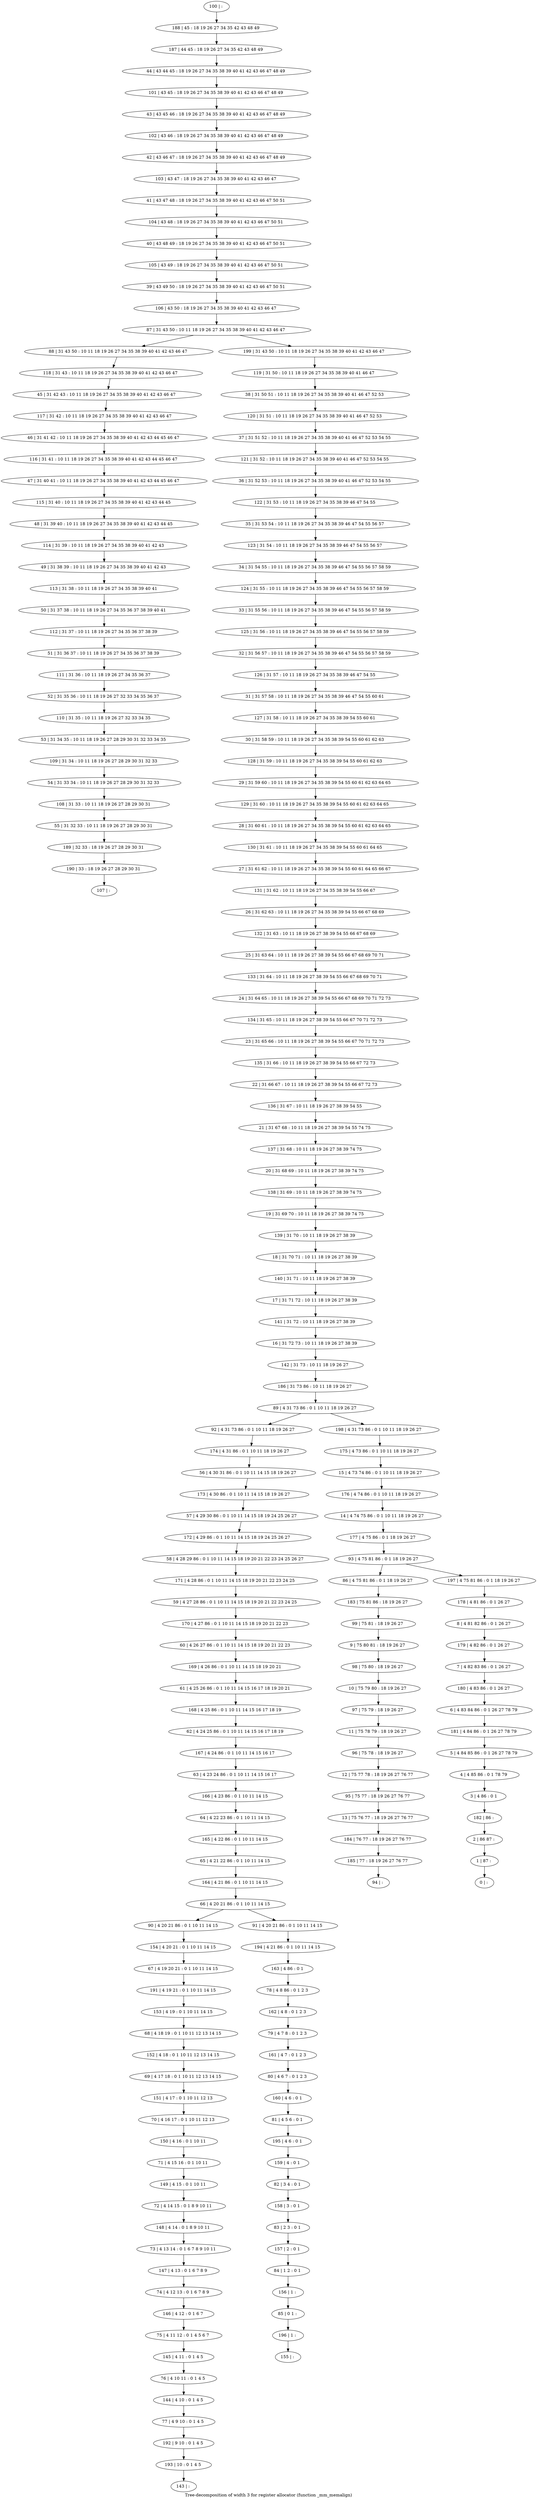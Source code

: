 digraph G {
graph [label="Tree-decomposition of width 3 for register allocator (function _mm_memalign)"]
0[label="0 | : "];
1[label="1 | 87 : "];
2[label="2 | 86 87 : "];
3[label="3 | 4 86 : 0 1 "];
4[label="4 | 4 85 86 : 0 1 78 79 "];
5[label="5 | 4 84 85 86 : 0 1 26 27 78 79 "];
6[label="6 | 4 83 84 86 : 0 1 26 27 78 79 "];
7[label="7 | 4 82 83 86 : 0 1 26 27 "];
8[label="8 | 4 81 82 86 : 0 1 26 27 "];
9[label="9 | 75 80 81 : 18 19 26 27 "];
10[label="10 | 75 79 80 : 18 19 26 27 "];
11[label="11 | 75 78 79 : 18 19 26 27 "];
12[label="12 | 75 77 78 : 18 19 26 27 76 77 "];
13[label="13 | 75 76 77 : 18 19 26 27 76 77 "];
14[label="14 | 4 74 75 86 : 0 1 10 11 18 19 26 27 "];
15[label="15 | 4 73 74 86 : 0 1 10 11 18 19 26 27 "];
16[label="16 | 31 72 73 : 10 11 18 19 26 27 38 39 "];
17[label="17 | 31 71 72 : 10 11 18 19 26 27 38 39 "];
18[label="18 | 31 70 71 : 10 11 18 19 26 27 38 39 "];
19[label="19 | 31 69 70 : 10 11 18 19 26 27 38 39 74 75 "];
20[label="20 | 31 68 69 : 10 11 18 19 26 27 38 39 74 75 "];
21[label="21 | 31 67 68 : 10 11 18 19 26 27 38 39 54 55 74 75 "];
22[label="22 | 31 66 67 : 10 11 18 19 26 27 38 39 54 55 66 67 72 73 "];
23[label="23 | 31 65 66 : 10 11 18 19 26 27 38 39 54 55 66 67 70 71 72 73 "];
24[label="24 | 31 64 65 : 10 11 18 19 26 27 38 39 54 55 66 67 68 69 70 71 72 73 "];
25[label="25 | 31 63 64 : 10 11 18 19 26 27 38 39 54 55 66 67 68 69 70 71 "];
26[label="26 | 31 62 63 : 10 11 18 19 26 27 34 35 38 39 54 55 66 67 68 69 "];
27[label="27 | 31 61 62 : 10 11 18 19 26 27 34 35 38 39 54 55 60 61 64 65 66 67 "];
28[label="28 | 31 60 61 : 10 11 18 19 26 27 34 35 38 39 54 55 60 61 62 63 64 65 "];
29[label="29 | 31 59 60 : 10 11 18 19 26 27 34 35 38 39 54 55 60 61 62 63 64 65 "];
30[label="30 | 31 58 59 : 10 11 18 19 26 27 34 35 38 39 54 55 60 61 62 63 "];
31[label="31 | 31 57 58 : 10 11 18 19 26 27 34 35 38 39 46 47 54 55 60 61 "];
32[label="32 | 31 56 57 : 10 11 18 19 26 27 34 35 38 39 46 47 54 55 56 57 58 59 "];
33[label="33 | 31 55 56 : 10 11 18 19 26 27 34 35 38 39 46 47 54 55 56 57 58 59 "];
34[label="34 | 31 54 55 : 10 11 18 19 26 27 34 35 38 39 46 47 54 55 56 57 58 59 "];
35[label="35 | 31 53 54 : 10 11 18 19 26 27 34 35 38 39 46 47 54 55 56 57 "];
36[label="36 | 31 52 53 : 10 11 18 19 26 27 34 35 38 39 40 41 46 47 52 53 54 55 "];
37[label="37 | 31 51 52 : 10 11 18 19 26 27 34 35 38 39 40 41 46 47 52 53 54 55 "];
38[label="38 | 31 50 51 : 10 11 18 19 26 27 34 35 38 39 40 41 46 47 52 53 "];
39[label="39 | 43 49 50 : 18 19 26 27 34 35 38 39 40 41 42 43 46 47 50 51 "];
40[label="40 | 43 48 49 : 18 19 26 27 34 35 38 39 40 41 42 43 46 47 50 51 "];
41[label="41 | 43 47 48 : 18 19 26 27 34 35 38 39 40 41 42 43 46 47 50 51 "];
42[label="42 | 43 46 47 : 18 19 26 27 34 35 38 39 40 41 42 43 46 47 48 49 "];
43[label="43 | 43 45 46 : 18 19 26 27 34 35 38 39 40 41 42 43 46 47 48 49 "];
44[label="44 | 43 44 45 : 18 19 26 27 34 35 38 39 40 41 42 43 46 47 48 49 "];
45[label="45 | 31 42 43 : 10 11 18 19 26 27 34 35 38 39 40 41 42 43 46 47 "];
46[label="46 | 31 41 42 : 10 11 18 19 26 27 34 35 38 39 40 41 42 43 44 45 46 47 "];
47[label="47 | 31 40 41 : 10 11 18 19 26 27 34 35 38 39 40 41 42 43 44 45 46 47 "];
48[label="48 | 31 39 40 : 10 11 18 19 26 27 34 35 38 39 40 41 42 43 44 45 "];
49[label="49 | 31 38 39 : 10 11 18 19 26 27 34 35 38 39 40 41 42 43 "];
50[label="50 | 31 37 38 : 10 11 18 19 26 27 34 35 36 37 38 39 40 41 "];
51[label="51 | 31 36 37 : 10 11 18 19 26 27 34 35 36 37 38 39 "];
52[label="52 | 31 35 36 : 10 11 18 19 26 27 32 33 34 35 36 37 "];
53[label="53 | 31 34 35 : 10 11 18 19 26 27 28 29 30 31 32 33 34 35 "];
54[label="54 | 31 33 34 : 10 11 18 19 26 27 28 29 30 31 32 33 "];
55[label="55 | 31 32 33 : 10 11 18 19 26 27 28 29 30 31 "];
56[label="56 | 4 30 31 86 : 0 1 10 11 14 15 18 19 26 27 "];
57[label="57 | 4 29 30 86 : 0 1 10 11 14 15 18 19 24 25 26 27 "];
58[label="58 | 4 28 29 86 : 0 1 10 11 14 15 18 19 20 21 22 23 24 25 26 27 "];
59[label="59 | 4 27 28 86 : 0 1 10 11 14 15 18 19 20 21 22 23 24 25 "];
60[label="60 | 4 26 27 86 : 0 1 10 11 14 15 18 19 20 21 22 23 "];
61[label="61 | 4 25 26 86 : 0 1 10 11 14 15 16 17 18 19 20 21 "];
62[label="62 | 4 24 25 86 : 0 1 10 11 14 15 16 17 18 19 "];
63[label="63 | 4 23 24 86 : 0 1 10 11 14 15 16 17 "];
64[label="64 | 4 22 23 86 : 0 1 10 11 14 15 "];
65[label="65 | 4 21 22 86 : 0 1 10 11 14 15 "];
66[label="66 | 4 20 21 86 : 0 1 10 11 14 15 "];
67[label="67 | 4 19 20 21 : 0 1 10 11 14 15 "];
68[label="68 | 4 18 19 : 0 1 10 11 12 13 14 15 "];
69[label="69 | 4 17 18 : 0 1 10 11 12 13 14 15 "];
70[label="70 | 4 16 17 : 0 1 10 11 12 13 "];
71[label="71 | 4 15 16 : 0 1 10 11 "];
72[label="72 | 4 14 15 : 0 1 8 9 10 11 "];
73[label="73 | 4 13 14 : 0 1 6 7 8 9 10 11 "];
74[label="74 | 4 12 13 : 0 1 6 7 8 9 "];
75[label="75 | 4 11 12 : 0 1 4 5 6 7 "];
76[label="76 | 4 10 11 : 0 1 4 5 "];
77[label="77 | 4 9 10 : 0 1 4 5 "];
78[label="78 | 4 8 86 : 0 1 2 3 "];
79[label="79 | 4 7 8 : 0 1 2 3 "];
80[label="80 | 4 6 7 : 0 1 2 3 "];
81[label="81 | 4 5 6 : 0 1 "];
82[label="82 | 3 4 : 0 1 "];
83[label="83 | 2 3 : 0 1 "];
84[label="84 | 1 2 : 0 1 "];
85[label="85 | 0 1 : "];
86[label="86 | 4 75 81 86 : 0 1 18 19 26 27 "];
87[label="87 | 31 43 50 : 10 11 18 19 26 27 34 35 38 39 40 41 42 43 46 47 "];
88[label="88 | 31 43 50 : 10 11 18 19 26 27 34 35 38 39 40 41 42 43 46 47 "];
89[label="89 | 4 31 73 86 : 0 1 10 11 18 19 26 27 "];
90[label="90 | 4 20 21 86 : 0 1 10 11 14 15 "];
91[label="91 | 4 20 21 86 : 0 1 10 11 14 15 "];
92[label="92 | 4 31 73 86 : 0 1 10 11 18 19 26 27 "];
93[label="93 | 4 75 81 86 : 0 1 18 19 26 27 "];
94[label="94 | : "];
95[label="95 | 75 77 : 18 19 26 27 76 77 "];
96[label="96 | 75 78 : 18 19 26 27 "];
97[label="97 | 75 79 : 18 19 26 27 "];
98[label="98 | 75 80 : 18 19 26 27 "];
99[label="99 | 75 81 : 18 19 26 27 "];
100[label="100 | : "];
101[label="101 | 43 45 : 18 19 26 27 34 35 38 39 40 41 42 43 46 47 48 49 "];
102[label="102 | 43 46 : 18 19 26 27 34 35 38 39 40 41 42 43 46 47 48 49 "];
103[label="103 | 43 47 : 18 19 26 27 34 35 38 39 40 41 42 43 46 47 "];
104[label="104 | 43 48 : 18 19 26 27 34 35 38 39 40 41 42 43 46 47 50 51 "];
105[label="105 | 43 49 : 18 19 26 27 34 35 38 39 40 41 42 43 46 47 50 51 "];
106[label="106 | 43 50 : 18 19 26 27 34 35 38 39 40 41 42 43 46 47 "];
107[label="107 | : "];
108[label="108 | 31 33 : 10 11 18 19 26 27 28 29 30 31 "];
109[label="109 | 31 34 : 10 11 18 19 26 27 28 29 30 31 32 33 "];
110[label="110 | 31 35 : 10 11 18 19 26 27 32 33 34 35 "];
111[label="111 | 31 36 : 10 11 18 19 26 27 34 35 36 37 "];
112[label="112 | 31 37 : 10 11 18 19 26 27 34 35 36 37 38 39 "];
113[label="113 | 31 38 : 10 11 18 19 26 27 34 35 38 39 40 41 "];
114[label="114 | 31 39 : 10 11 18 19 26 27 34 35 38 39 40 41 42 43 "];
115[label="115 | 31 40 : 10 11 18 19 26 27 34 35 38 39 40 41 42 43 44 45 "];
116[label="116 | 31 41 : 10 11 18 19 26 27 34 35 38 39 40 41 42 43 44 45 46 47 "];
117[label="117 | 31 42 : 10 11 18 19 26 27 34 35 38 39 40 41 42 43 46 47 "];
118[label="118 | 31 43 : 10 11 18 19 26 27 34 35 38 39 40 41 42 43 46 47 "];
119[label="119 | 31 50 : 10 11 18 19 26 27 34 35 38 39 40 41 46 47 "];
120[label="120 | 31 51 : 10 11 18 19 26 27 34 35 38 39 40 41 46 47 52 53 "];
121[label="121 | 31 52 : 10 11 18 19 26 27 34 35 38 39 40 41 46 47 52 53 54 55 "];
122[label="122 | 31 53 : 10 11 18 19 26 27 34 35 38 39 46 47 54 55 "];
123[label="123 | 31 54 : 10 11 18 19 26 27 34 35 38 39 46 47 54 55 56 57 "];
124[label="124 | 31 55 : 10 11 18 19 26 27 34 35 38 39 46 47 54 55 56 57 58 59 "];
125[label="125 | 31 56 : 10 11 18 19 26 27 34 35 38 39 46 47 54 55 56 57 58 59 "];
126[label="126 | 31 57 : 10 11 18 19 26 27 34 35 38 39 46 47 54 55 "];
127[label="127 | 31 58 : 10 11 18 19 26 27 34 35 38 39 54 55 60 61 "];
128[label="128 | 31 59 : 10 11 18 19 26 27 34 35 38 39 54 55 60 61 62 63 "];
129[label="129 | 31 60 : 10 11 18 19 26 27 34 35 38 39 54 55 60 61 62 63 64 65 "];
130[label="130 | 31 61 : 10 11 18 19 26 27 34 35 38 39 54 55 60 61 64 65 "];
131[label="131 | 31 62 : 10 11 18 19 26 27 34 35 38 39 54 55 66 67 "];
132[label="132 | 31 63 : 10 11 18 19 26 27 38 39 54 55 66 67 68 69 "];
133[label="133 | 31 64 : 10 11 18 19 26 27 38 39 54 55 66 67 68 69 70 71 "];
134[label="134 | 31 65 : 10 11 18 19 26 27 38 39 54 55 66 67 70 71 72 73 "];
135[label="135 | 31 66 : 10 11 18 19 26 27 38 39 54 55 66 67 72 73 "];
136[label="136 | 31 67 : 10 11 18 19 26 27 38 39 54 55 "];
137[label="137 | 31 68 : 10 11 18 19 26 27 38 39 74 75 "];
138[label="138 | 31 69 : 10 11 18 19 26 27 38 39 74 75 "];
139[label="139 | 31 70 : 10 11 18 19 26 27 38 39 "];
140[label="140 | 31 71 : 10 11 18 19 26 27 38 39 "];
141[label="141 | 31 72 : 10 11 18 19 26 27 38 39 "];
142[label="142 | 31 73 : 10 11 18 19 26 27 "];
143[label="143 | : "];
144[label="144 | 4 10 : 0 1 4 5 "];
145[label="145 | 4 11 : 0 1 4 5 "];
146[label="146 | 4 12 : 0 1 6 7 "];
147[label="147 | 4 13 : 0 1 6 7 8 9 "];
148[label="148 | 4 14 : 0 1 8 9 10 11 "];
149[label="149 | 4 15 : 0 1 10 11 "];
150[label="150 | 4 16 : 0 1 10 11 "];
151[label="151 | 4 17 : 0 1 10 11 12 13 "];
152[label="152 | 4 18 : 0 1 10 11 12 13 14 15 "];
153[label="153 | 4 19 : 0 1 10 11 14 15 "];
154[label="154 | 4 20 21 : 0 1 10 11 14 15 "];
155[label="155 | : "];
156[label="156 | 1 : "];
157[label="157 | 2 : 0 1 "];
158[label="158 | 3 : 0 1 "];
159[label="159 | 4 : 0 1 "];
160[label="160 | 4 6 : 0 1 "];
161[label="161 | 4 7 : 0 1 2 3 "];
162[label="162 | 4 8 : 0 1 2 3 "];
163[label="163 | 4 86 : 0 1 "];
164[label="164 | 4 21 86 : 0 1 10 11 14 15 "];
165[label="165 | 4 22 86 : 0 1 10 11 14 15 "];
166[label="166 | 4 23 86 : 0 1 10 11 14 15 "];
167[label="167 | 4 24 86 : 0 1 10 11 14 15 16 17 "];
168[label="168 | 4 25 86 : 0 1 10 11 14 15 16 17 18 19 "];
169[label="169 | 4 26 86 : 0 1 10 11 14 15 18 19 20 21 "];
170[label="170 | 4 27 86 : 0 1 10 11 14 15 18 19 20 21 22 23 "];
171[label="171 | 4 28 86 : 0 1 10 11 14 15 18 19 20 21 22 23 24 25 "];
172[label="172 | 4 29 86 : 0 1 10 11 14 15 18 19 24 25 26 27 "];
173[label="173 | 4 30 86 : 0 1 10 11 14 15 18 19 26 27 "];
174[label="174 | 4 31 86 : 0 1 10 11 18 19 26 27 "];
175[label="175 | 4 73 86 : 0 1 10 11 18 19 26 27 "];
176[label="176 | 4 74 86 : 0 1 10 11 18 19 26 27 "];
177[label="177 | 4 75 86 : 0 1 18 19 26 27 "];
178[label="178 | 4 81 86 : 0 1 26 27 "];
179[label="179 | 4 82 86 : 0 1 26 27 "];
180[label="180 | 4 83 86 : 0 1 26 27 "];
181[label="181 | 4 84 86 : 0 1 26 27 78 79 "];
182[label="182 | 86 : "];
183[label="183 | 75 81 86 : 18 19 26 27 "];
184[label="184 | 76 77 : 18 19 26 27 76 77 "];
185[label="185 | 77 : 18 19 26 27 76 77 "];
186[label="186 | 31 73 86 : 10 11 18 19 26 27 "];
187[label="187 | 44 45 : 18 19 26 27 34 35 42 43 48 49 "];
188[label="188 | 45 : 18 19 26 27 34 35 42 43 48 49 "];
189[label="189 | 32 33 : 18 19 26 27 28 29 30 31 "];
190[label="190 | 33 : 18 19 26 27 28 29 30 31 "];
191[label="191 | 4 19 21 : 0 1 10 11 14 15 "];
192[label="192 | 9 10 : 0 1 4 5 "];
193[label="193 | 10 : 0 1 4 5 "];
194[label="194 | 4 21 86 : 0 1 10 11 14 15 "];
195[label="195 | 4 6 : 0 1 "];
196[label="196 | 1 : "];
197[label="197 | 4 75 81 86 : 0 1 18 19 26 27 "];
198[label="198 | 4 31 73 86 : 0 1 10 11 18 19 26 27 "];
199[label="199 | 31 43 50 : 10 11 18 19 26 27 34 35 38 39 40 41 42 43 46 47 "];
66->90 ;
66->91 ;
95->13 ;
12->95 ;
96->12 ;
11->96 ;
97->11 ;
10->97 ;
98->10 ;
9->98 ;
99->9 ;
108->55 ;
54->108 ;
109->54 ;
53->109 ;
110->53 ;
52->110 ;
111->52 ;
51->111 ;
112->51 ;
50->112 ;
113->50 ;
49->113 ;
114->49 ;
48->114 ;
115->48 ;
47->115 ;
116->47 ;
46->116 ;
117->46 ;
45->117 ;
118->45 ;
88->118 ;
144->77 ;
76->144 ;
145->76 ;
75->145 ;
146->75 ;
74->146 ;
147->74 ;
73->147 ;
148->73 ;
72->148 ;
149->72 ;
71->149 ;
150->71 ;
70->150 ;
151->70 ;
69->151 ;
152->69 ;
68->152 ;
153->68 ;
154->67 ;
90->154 ;
156->85 ;
84->156 ;
157->84 ;
83->157 ;
158->83 ;
82->158 ;
159->82 ;
160->81 ;
80->160 ;
161->80 ;
79->161 ;
162->79 ;
78->162 ;
163->78 ;
164->66 ;
65->164 ;
165->65 ;
64->165 ;
166->64 ;
63->166 ;
167->63 ;
62->167 ;
168->62 ;
61->168 ;
169->61 ;
60->169 ;
170->60 ;
59->170 ;
171->59 ;
58->171 ;
172->58 ;
57->172 ;
173->57 ;
56->173 ;
174->56 ;
92->174 ;
183->99 ;
86->183 ;
13->184 ;
185->94 ;
184->185 ;
55->189 ;
190->107 ;
189->190 ;
191->153 ;
67->191 ;
77->192 ;
193->143 ;
192->193 ;
194->163 ;
91->194 ;
195->159 ;
81->195 ;
196->155 ;
85->196 ;
100->188 ;
188->187 ;
187->44 ;
44->101 ;
101->43 ;
43->102 ;
102->42 ;
42->103 ;
103->41 ;
41->104 ;
104->40 ;
40->105 ;
105->39 ;
39->106 ;
106->87 ;
119->38 ;
38->120 ;
120->37 ;
37->121 ;
121->36 ;
36->122 ;
122->35 ;
35->123 ;
123->34 ;
34->124 ;
124->33 ;
33->125 ;
125->32 ;
32->126 ;
126->31 ;
31->127 ;
127->30 ;
30->128 ;
128->29 ;
29->129 ;
129->28 ;
28->130 ;
130->27 ;
27->131 ;
131->26 ;
26->132 ;
132->25 ;
25->133 ;
133->24 ;
24->134 ;
134->23 ;
23->135 ;
135->22 ;
22->136 ;
136->21 ;
21->137 ;
137->20 ;
20->138 ;
138->19 ;
19->139 ;
139->18 ;
18->140 ;
140->17 ;
17->141 ;
141->16 ;
16->142 ;
142->186 ;
186->89 ;
175->15 ;
15->176 ;
176->14 ;
14->177 ;
177->93 ;
178->8 ;
8->179 ;
179->7 ;
7->180 ;
180->6 ;
6->181 ;
181->5 ;
5->4 ;
4->3 ;
3->182 ;
182->2 ;
2->1 ;
1->0 ;
197->178 ;
198->175 ;
199->119 ;
93->86 ;
93->197 ;
89->92 ;
89->198 ;
87->88 ;
87->199 ;
}

